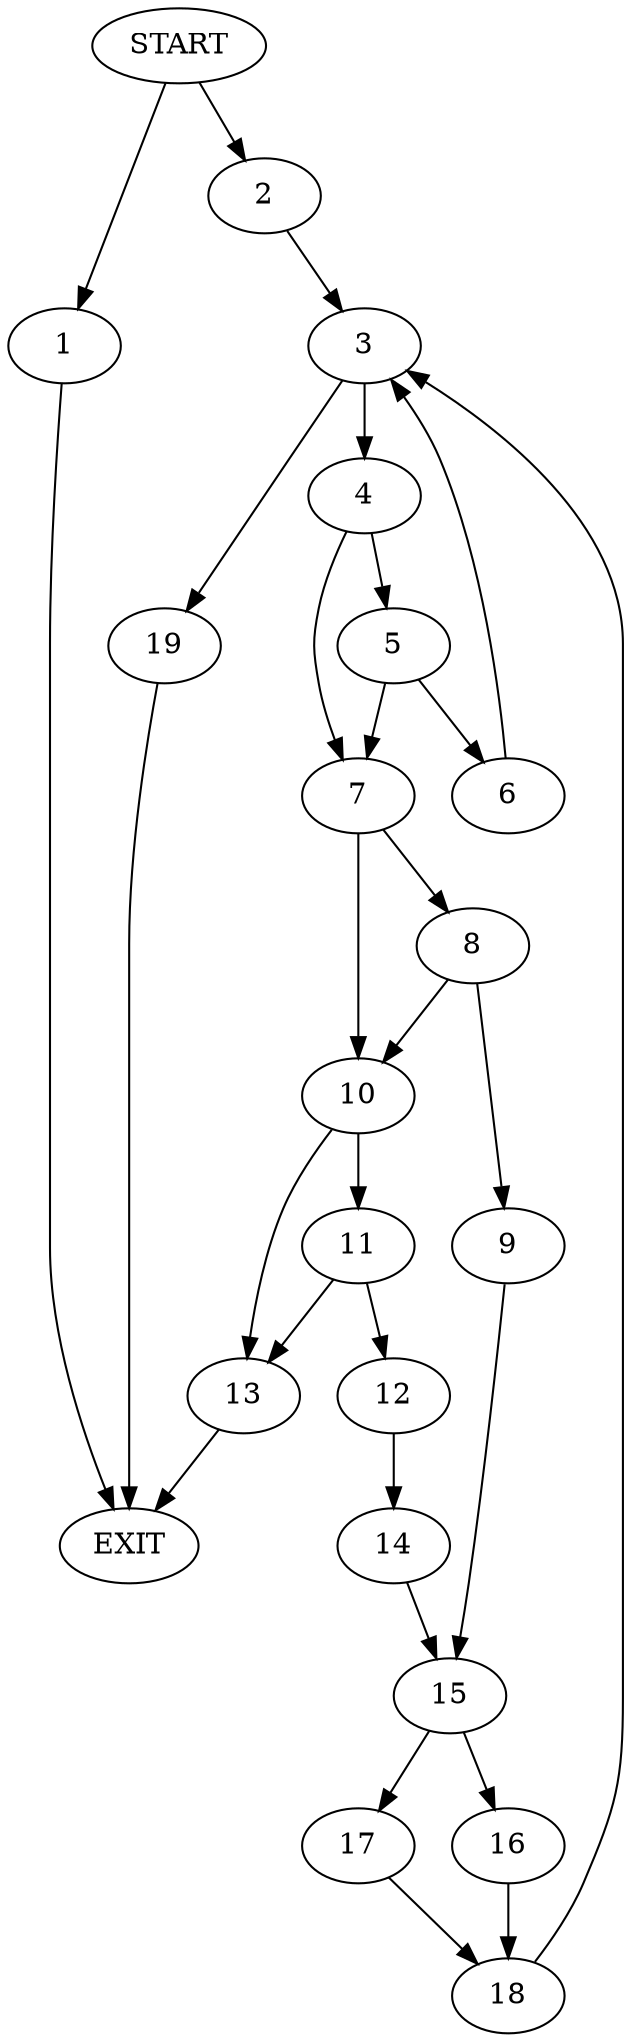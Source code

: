 digraph { 
0 [label="START"];
1;
2;
3;
4;
5;
6;
7;
8;
9;
10;
11;
12;
13;
14;
15;
16;
17;
18;
19;
20[label="EXIT"];
0 -> 1;
0 -> 2;
1 -> 20;
2 -> 3;
3 -> 4;
3 -> 19;
4 -> 5;
4 -> 7;
5 -> 6;
5 -> 7;
6 -> 3;
7 -> 8;
7 -> 10;
8 -> 9;
8 -> 10;
9 -> 15;
10 -> 11;
10 -> 13;
11 -> 12;
11 -> 13;
12 -> 14;
13 -> 20;
14 -> 15;
15 -> 16;
15 -> 17;
16 -> 18;
17 -> 18;
18 -> 3;
19 -> 20;
}
